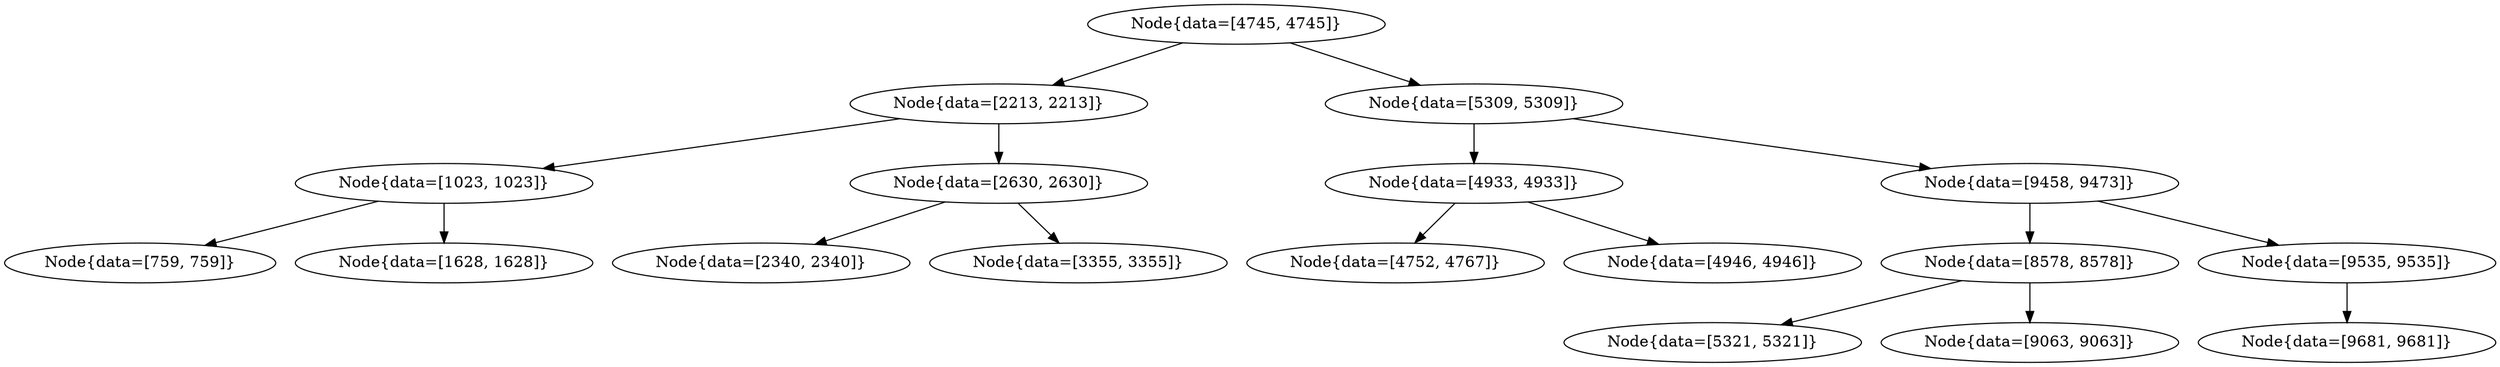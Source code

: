 digraph G{
1586024177 [label="Node{data=[4745, 4745]}"]
1586024177 -> 204155794
204155794 [label="Node{data=[2213, 2213]}"]
204155794 -> 921121811
921121811 [label="Node{data=[1023, 1023]}"]
921121811 -> 66144407
66144407 [label="Node{data=[759, 759]}"]
921121811 -> 462877022
462877022 [label="Node{data=[1628, 1628]}"]
204155794 -> 1320431109
1320431109 [label="Node{data=[2630, 2630]}"]
1320431109 -> 1098701932
1098701932 [label="Node{data=[2340, 2340]}"]
1320431109 -> 1212191012
1212191012 [label="Node{data=[3355, 3355]}"]
1586024177 -> 1685099891
1685099891 [label="Node{data=[5309, 5309]}"]
1685099891 -> 198921214
198921214 [label="Node{data=[4933, 4933]}"]
198921214 -> 753105237
753105237 [label="Node{data=[4752, 4767]}"]
198921214 -> 1625687132
1625687132 [label="Node{data=[4946, 4946]}"]
1685099891 -> 6147646
6147646 [label="Node{data=[9458, 9473]}"]
6147646 -> 1367925104
1367925104 [label="Node{data=[8578, 8578]}"]
1367925104 -> 1721107397
1721107397 [label="Node{data=[5321, 5321]}"]
1367925104 -> 914505647
914505647 [label="Node{data=[9063, 9063]}"]
6147646 -> 1488989055
1488989055 [label="Node{data=[9535, 9535]}"]
1488989055 -> 1322631798
1322631798 [label="Node{data=[9681, 9681]}"]
}
